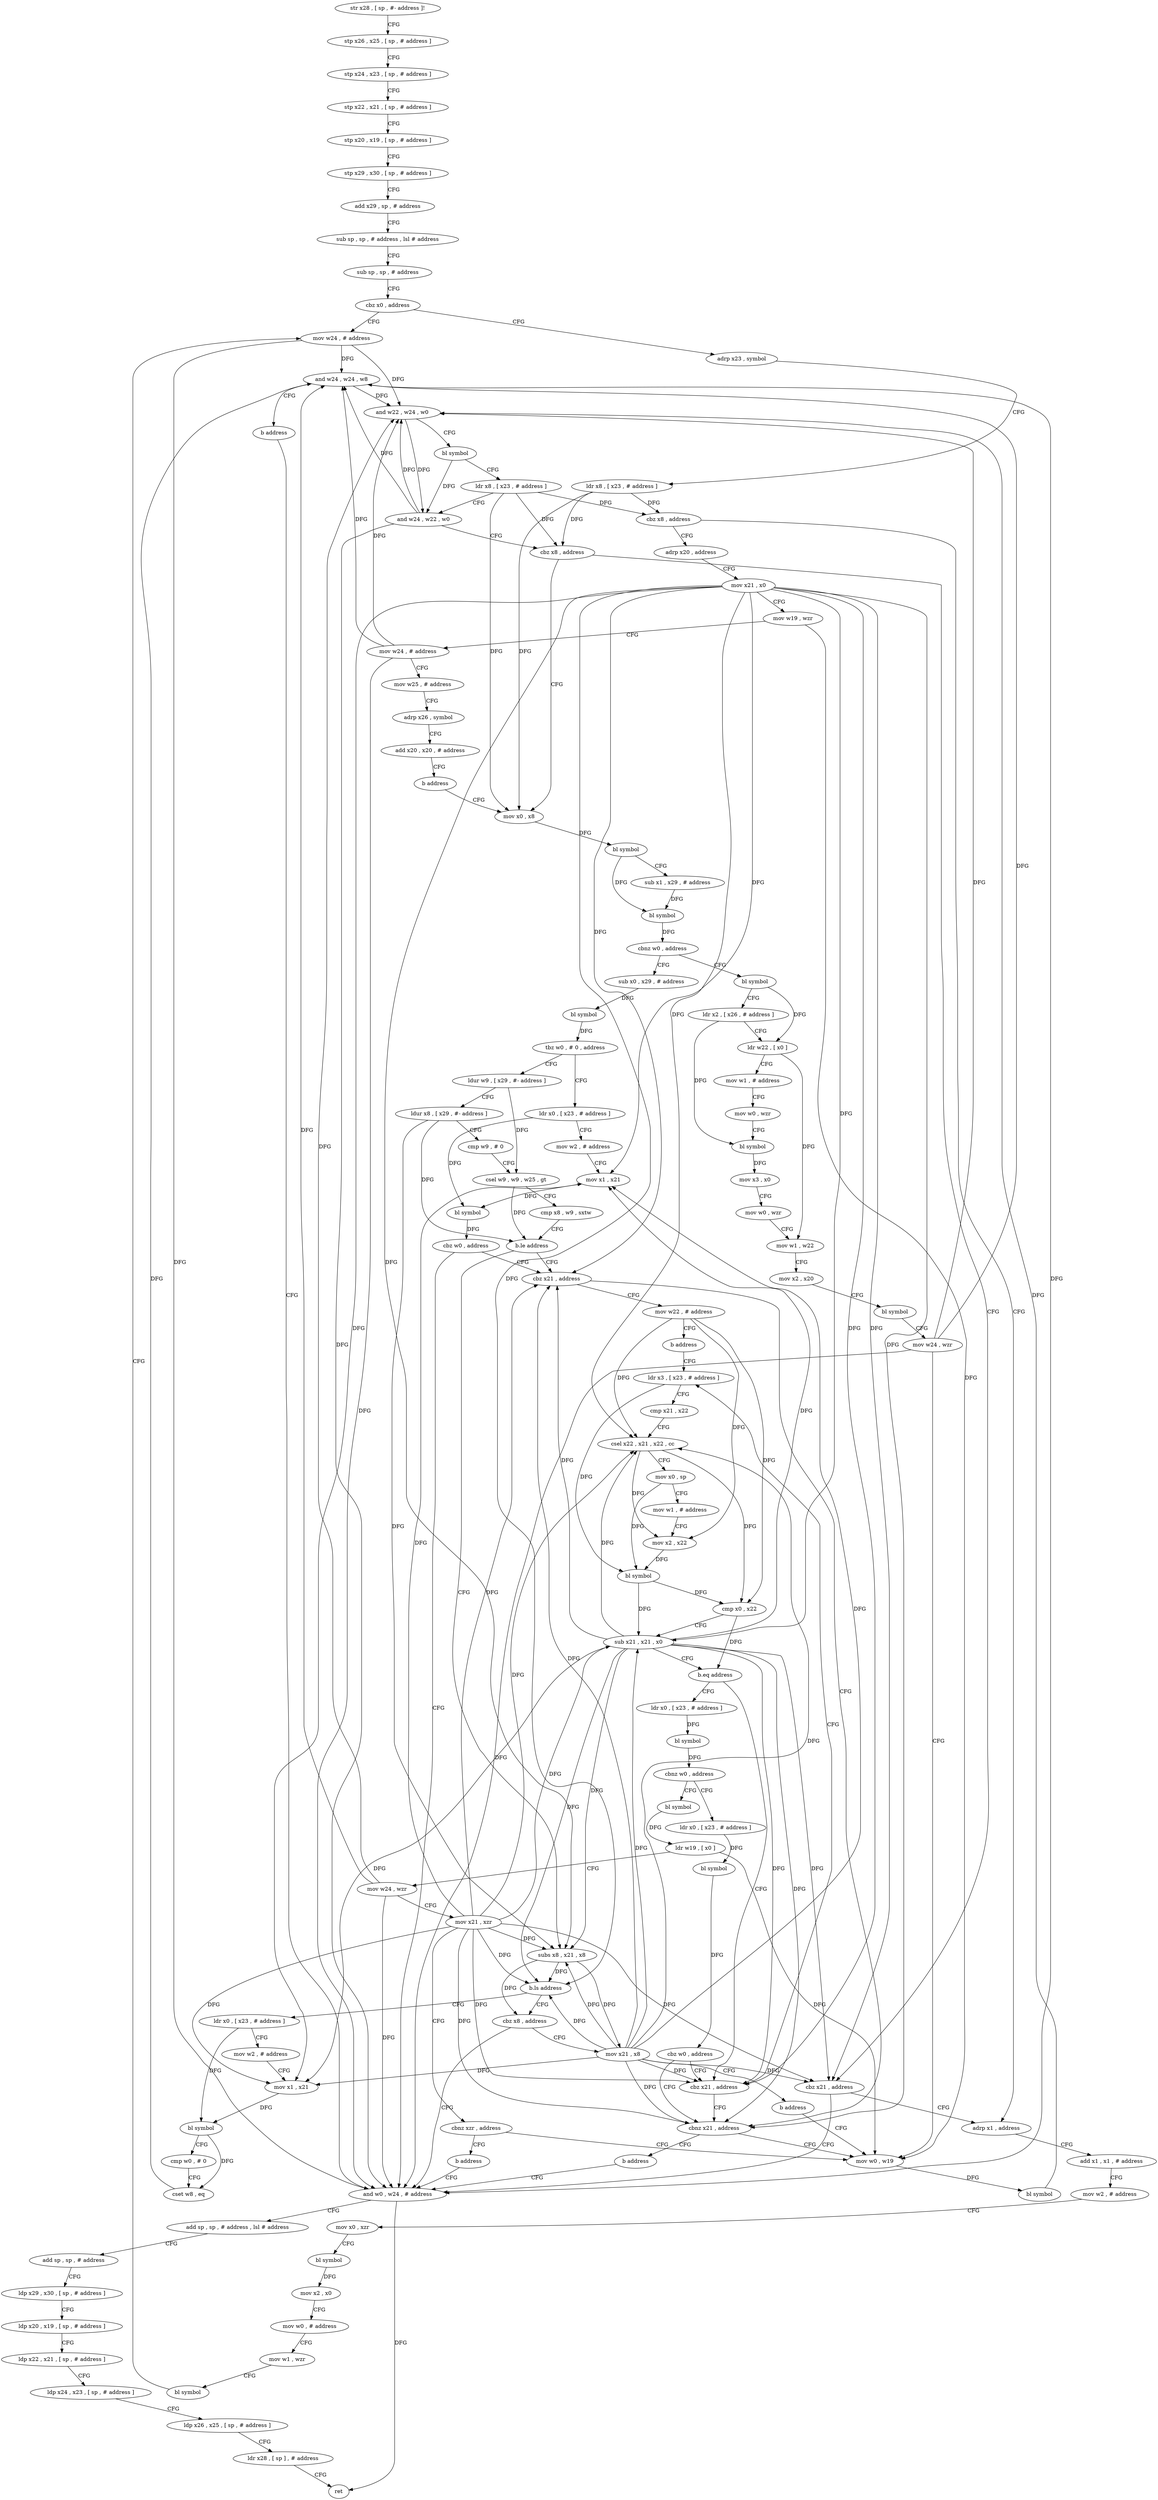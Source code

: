 digraph "func" {
"4205508" [label = "str x28 , [ sp , #- address ]!" ]
"4205512" [label = "stp x26 , x25 , [ sp , # address ]" ]
"4205516" [label = "stp x24 , x23 , [ sp , # address ]" ]
"4205520" [label = "stp x22 , x21 , [ sp , # address ]" ]
"4205524" [label = "stp x20 , x19 , [ sp , # address ]" ]
"4205528" [label = "stp x29 , x30 , [ sp , # address ]" ]
"4205532" [label = "add x29 , sp , # address" ]
"4205536" [label = "sub sp , sp , # address , lsl # address" ]
"4205540" [label = "sub sp , sp , # address" ]
"4205544" [label = "cbz x0 , address" ]
"4205916" [label = "mov w24 , # address" ]
"4205548" [label = "adrp x23 , symbol" ]
"4205920" [label = "and w0 , w24 , # address" ]
"4205552" [label = "ldr x8 , [ x23 , # address ]" ]
"4205556" [label = "cbz x8 , address" ]
"4205880" [label = "adrp x1 , address" ]
"4205560" [label = "adrp x20 , address" ]
"4205884" [label = "add x1 , x1 , # address" ]
"4205888" [label = "mov w2 , # address" ]
"4205892" [label = "mov x0 , xzr" ]
"4205896" [label = "bl symbol" ]
"4205900" [label = "mov x2 , x0" ]
"4205904" [label = "mov w0 , # address" ]
"4205908" [label = "mov w1 , wzr" ]
"4205912" [label = "bl symbol" ]
"4205564" [label = "mov x21 , x0" ]
"4205568" [label = "mov w19 , wzr" ]
"4205572" [label = "mov w24 , # address" ]
"4205576" [label = "mov w25 , # address" ]
"4205580" [label = "adrp x26 , symbol" ]
"4205584" [label = "add x20 , x20 , # address" ]
"4205588" [label = "b address" ]
"4205668" [label = "mov x0 , x8" ]
"4205672" [label = "bl symbol" ]
"4205676" [label = "sub x1 , x29 , # address" ]
"4205680" [label = "bl symbol" ]
"4205684" [label = "cbnz w0 , address" ]
"4205592" [label = "bl symbol" ]
"4205688" [label = "sub x0 , x29 , # address" ]
"4205596" [label = "ldr x2 , [ x26 , # address ]" ]
"4205600" [label = "ldr w22 , [ x0 ]" ]
"4205604" [label = "mov w1 , # address" ]
"4205608" [label = "mov w0 , wzr" ]
"4205612" [label = "bl symbol" ]
"4205616" [label = "mov x3 , x0" ]
"4205620" [label = "mov w0 , wzr" ]
"4205624" [label = "mov w1 , w22" ]
"4205628" [label = "mov x2 , x20" ]
"4205632" [label = "bl symbol" ]
"4205636" [label = "mov w24 , wzr" ]
"4205640" [label = "mov w0 , w19" ]
"4205692" [label = "bl symbol" ]
"4205696" [label = "tbz w0 , # 0 , address" ]
"4205744" [label = "ldr x0 , [ x23 , # address ]" ]
"4205700" [label = "ldur w9 , [ x29 , #- address ]" ]
"4205876" [label = "cbz x21 , address" ]
"4205748" [label = "mov w2 , # address" ]
"4205752" [label = "mov x1 , x21" ]
"4205756" [label = "bl symbol" ]
"4205760" [label = "cbz w0 , address" ]
"4205764" [label = "cbz x21 , address" ]
"4205704" [label = "ldur x8 , [ x29 , #- address ]" ]
"4205708" [label = "cmp w9 , # 0" ]
"4205712" [label = "csel w9 , w9 , w25 , gt" ]
"4205716" [label = "cmp x8 , w9 , sxtw" ]
"4205720" [label = "b.le address" ]
"4205724" [label = "subs x8 , x21 , x8" ]
"4205924" [label = "add sp , sp , # address , lsl # address" ]
"4205928" [label = "add sp , sp , # address" ]
"4205932" [label = "ldp x29 , x30 , [ sp , # address ]" ]
"4205936" [label = "ldp x20 , x19 , [ sp , # address ]" ]
"4205940" [label = "ldp x22 , x21 , [ sp , # address ]" ]
"4205944" [label = "ldp x24 , x23 , [ sp , # address ]" ]
"4205948" [label = "ldp x26 , x25 , [ sp , # address ]" ]
"4205952" [label = "ldr x28 , [ sp ] , # address" ]
"4205956" [label = "ret" ]
"4205844" [label = "cbnz x21 , address" ]
"4205768" [label = "mov w22 , # address" ]
"4205728" [label = "b.ls address" ]
"4205960" [label = "ldr x0 , [ x23 , # address ]" ]
"4205732" [label = "cbz x8 , address" ]
"4205848" [label = "b address" ]
"4205772" [label = "b address" ]
"4205780" [label = "ldr x3 , [ x23 , # address ]" ]
"4205964" [label = "mov w2 , # address" ]
"4205968" [label = "mov x1 , x21" ]
"4205972" [label = "bl symbol" ]
"4205976" [label = "cmp w0 , # 0" ]
"4205980" [label = "cset w8 , eq" ]
"4205984" [label = "and w24 , w24 , w8" ]
"4205988" [label = "b address" ]
"4205736" [label = "mov x21 , x8" ]
"4205644" [label = "bl symbol" ]
"4205648" [label = "and w22 , w24 , w0" ]
"4205652" [label = "bl symbol" ]
"4205656" [label = "ldr x8 , [ x23 , # address ]" ]
"4205660" [label = "and w24 , w22 , w0" ]
"4205664" [label = "cbz x8 , address" ]
"4205784" [label = "cmp x21 , x22" ]
"4205788" [label = "csel x22 , x21 , x22 , cc" ]
"4205792" [label = "mov x0 , sp" ]
"4205796" [label = "mov w1 , # address" ]
"4205800" [label = "mov x2 , x22" ]
"4205804" [label = "bl symbol" ]
"4205808" [label = "cmp x0 , x22" ]
"4205812" [label = "sub x21 , x21 , x0" ]
"4205816" [label = "b.eq address" ]
"4205776" [label = "cbz x21 , address" ]
"4205820" [label = "ldr x0 , [ x23 , # address ]" ]
"4205740" [label = "b address" ]
"4205824" [label = "bl symbol" ]
"4205828" [label = "cbnz w0 , address" ]
"4205852" [label = "bl symbol" ]
"4205832" [label = "ldr x0 , [ x23 , # address ]" ]
"4205856" [label = "ldr w19 , [ x0 ]" ]
"4205860" [label = "mov w24 , wzr" ]
"4205864" [label = "mov x21 , xzr" ]
"4205868" [label = "cbnz xzr , address" ]
"4205872" [label = "b address" ]
"4205836" [label = "bl symbol" ]
"4205840" [label = "cbz w0 , address" ]
"4205508" -> "4205512" [ label = "CFG" ]
"4205512" -> "4205516" [ label = "CFG" ]
"4205516" -> "4205520" [ label = "CFG" ]
"4205520" -> "4205524" [ label = "CFG" ]
"4205524" -> "4205528" [ label = "CFG" ]
"4205528" -> "4205532" [ label = "CFG" ]
"4205532" -> "4205536" [ label = "CFG" ]
"4205536" -> "4205540" [ label = "CFG" ]
"4205540" -> "4205544" [ label = "CFG" ]
"4205544" -> "4205916" [ label = "CFG" ]
"4205544" -> "4205548" [ label = "CFG" ]
"4205916" -> "4205920" [ label = "DFG" ]
"4205916" -> "4205648" [ label = "DFG" ]
"4205916" -> "4205984" [ label = "DFG" ]
"4205548" -> "4205552" [ label = "CFG" ]
"4205920" -> "4205924" [ label = "CFG" ]
"4205920" -> "4205956" [ label = "DFG" ]
"4205552" -> "4205556" [ label = "DFG" ]
"4205552" -> "4205668" [ label = "DFG" ]
"4205552" -> "4205664" [ label = "DFG" ]
"4205556" -> "4205880" [ label = "CFG" ]
"4205556" -> "4205560" [ label = "CFG" ]
"4205880" -> "4205884" [ label = "CFG" ]
"4205560" -> "4205564" [ label = "CFG" ]
"4205884" -> "4205888" [ label = "CFG" ]
"4205888" -> "4205892" [ label = "CFG" ]
"4205892" -> "4205896" [ label = "CFG" ]
"4205896" -> "4205900" [ label = "DFG" ]
"4205900" -> "4205904" [ label = "CFG" ]
"4205904" -> "4205908" [ label = "CFG" ]
"4205908" -> "4205912" [ label = "CFG" ]
"4205912" -> "4205916" [ label = "CFG" ]
"4205564" -> "4205568" [ label = "CFG" ]
"4205564" -> "4205752" [ label = "DFG" ]
"4205564" -> "4205876" [ label = "DFG" ]
"4205564" -> "4205764" [ label = "DFG" ]
"4205564" -> "4205844" [ label = "DFG" ]
"4205564" -> "4205788" [ label = "DFG" ]
"4205564" -> "4205724" [ label = "DFG" ]
"4205564" -> "4205728" [ label = "DFG" ]
"4205564" -> "4205968" [ label = "DFG" ]
"4205564" -> "4205812" [ label = "DFG" ]
"4205564" -> "4205776" [ label = "DFG" ]
"4205568" -> "4205572" [ label = "CFG" ]
"4205568" -> "4205640" [ label = "DFG" ]
"4205572" -> "4205576" [ label = "CFG" ]
"4205572" -> "4205920" [ label = "DFG" ]
"4205572" -> "4205648" [ label = "DFG" ]
"4205572" -> "4205984" [ label = "DFG" ]
"4205576" -> "4205580" [ label = "CFG" ]
"4205580" -> "4205584" [ label = "CFG" ]
"4205584" -> "4205588" [ label = "CFG" ]
"4205588" -> "4205668" [ label = "CFG" ]
"4205668" -> "4205672" [ label = "DFG" ]
"4205672" -> "4205676" [ label = "CFG" ]
"4205672" -> "4205680" [ label = "DFG" ]
"4205676" -> "4205680" [ label = "DFG" ]
"4205680" -> "4205684" [ label = "DFG" ]
"4205684" -> "4205592" [ label = "CFG" ]
"4205684" -> "4205688" [ label = "CFG" ]
"4205592" -> "4205596" [ label = "CFG" ]
"4205592" -> "4205600" [ label = "DFG" ]
"4205688" -> "4205692" [ label = "DFG" ]
"4205596" -> "4205600" [ label = "CFG" ]
"4205596" -> "4205612" [ label = "DFG" ]
"4205600" -> "4205604" [ label = "CFG" ]
"4205600" -> "4205624" [ label = "DFG" ]
"4205604" -> "4205608" [ label = "CFG" ]
"4205608" -> "4205612" [ label = "CFG" ]
"4205612" -> "4205616" [ label = "DFG" ]
"4205616" -> "4205620" [ label = "CFG" ]
"4205620" -> "4205624" [ label = "CFG" ]
"4205624" -> "4205628" [ label = "CFG" ]
"4205628" -> "4205632" [ label = "CFG" ]
"4205632" -> "4205636" [ label = "CFG" ]
"4205636" -> "4205640" [ label = "CFG" ]
"4205636" -> "4205920" [ label = "DFG" ]
"4205636" -> "4205648" [ label = "DFG" ]
"4205636" -> "4205984" [ label = "DFG" ]
"4205640" -> "4205644" [ label = "DFG" ]
"4205692" -> "4205696" [ label = "DFG" ]
"4205696" -> "4205744" [ label = "CFG" ]
"4205696" -> "4205700" [ label = "CFG" ]
"4205744" -> "4205748" [ label = "CFG" ]
"4205744" -> "4205756" [ label = "DFG" ]
"4205700" -> "4205704" [ label = "CFG" ]
"4205700" -> "4205712" [ label = "DFG" ]
"4205876" -> "4205920" [ label = "CFG" ]
"4205876" -> "4205880" [ label = "CFG" ]
"4205748" -> "4205752" [ label = "CFG" ]
"4205752" -> "4205756" [ label = "DFG" ]
"4205756" -> "4205760" [ label = "DFG" ]
"4205760" -> "4205920" [ label = "CFG" ]
"4205760" -> "4205764" [ label = "CFG" ]
"4205764" -> "4205844" [ label = "CFG" ]
"4205764" -> "4205768" [ label = "CFG" ]
"4205704" -> "4205708" [ label = "CFG" ]
"4205704" -> "4205720" [ label = "DFG" ]
"4205704" -> "4205724" [ label = "DFG" ]
"4205708" -> "4205712" [ label = "CFG" ]
"4205712" -> "4205716" [ label = "CFG" ]
"4205712" -> "4205720" [ label = "DFG" ]
"4205716" -> "4205720" [ label = "CFG" ]
"4205720" -> "4205764" [ label = "CFG" ]
"4205720" -> "4205724" [ label = "CFG" ]
"4205724" -> "4205728" [ label = "DFG" ]
"4205724" -> "4205732" [ label = "DFG" ]
"4205724" -> "4205736" [ label = "DFG" ]
"4205924" -> "4205928" [ label = "CFG" ]
"4205928" -> "4205932" [ label = "CFG" ]
"4205932" -> "4205936" [ label = "CFG" ]
"4205936" -> "4205940" [ label = "CFG" ]
"4205940" -> "4205944" [ label = "CFG" ]
"4205944" -> "4205948" [ label = "CFG" ]
"4205948" -> "4205952" [ label = "CFG" ]
"4205952" -> "4205956" [ label = "CFG" ]
"4205844" -> "4205640" [ label = "CFG" ]
"4205844" -> "4205848" [ label = "CFG" ]
"4205768" -> "4205772" [ label = "CFG" ]
"4205768" -> "4205788" [ label = "DFG" ]
"4205768" -> "4205800" [ label = "DFG" ]
"4205768" -> "4205808" [ label = "DFG" ]
"4205728" -> "4205960" [ label = "CFG" ]
"4205728" -> "4205732" [ label = "CFG" ]
"4205960" -> "4205964" [ label = "CFG" ]
"4205960" -> "4205972" [ label = "DFG" ]
"4205732" -> "4205920" [ label = "CFG" ]
"4205732" -> "4205736" [ label = "CFG" ]
"4205848" -> "4205920" [ label = "CFG" ]
"4205772" -> "4205780" [ label = "CFG" ]
"4205780" -> "4205784" [ label = "CFG" ]
"4205780" -> "4205804" [ label = "DFG" ]
"4205964" -> "4205968" [ label = "CFG" ]
"4205968" -> "4205972" [ label = "DFG" ]
"4205972" -> "4205976" [ label = "CFG" ]
"4205972" -> "4205980" [ label = "DFG" ]
"4205976" -> "4205980" [ label = "CFG" ]
"4205980" -> "4205984" [ label = "DFG" ]
"4205984" -> "4205988" [ label = "CFG" ]
"4205984" -> "4205920" [ label = "DFG" ]
"4205984" -> "4205648" [ label = "DFG" ]
"4205988" -> "4205920" [ label = "CFG" ]
"4205736" -> "4205740" [ label = "CFG" ]
"4205736" -> "4205752" [ label = "DFG" ]
"4205736" -> "4205876" [ label = "DFG" ]
"4205736" -> "4205764" [ label = "DFG" ]
"4205736" -> "4205844" [ label = "DFG" ]
"4205736" -> "4205788" [ label = "DFG" ]
"4205736" -> "4205968" [ label = "DFG" ]
"4205736" -> "4205724" [ label = "DFG" ]
"4205736" -> "4205728" [ label = "DFG" ]
"4205736" -> "4205812" [ label = "DFG" ]
"4205736" -> "4205776" [ label = "DFG" ]
"4205644" -> "4205648" [ label = "DFG" ]
"4205648" -> "4205652" [ label = "CFG" ]
"4205648" -> "4205660" [ label = "DFG" ]
"4205652" -> "4205656" [ label = "CFG" ]
"4205652" -> "4205660" [ label = "DFG" ]
"4205656" -> "4205660" [ label = "CFG" ]
"4205656" -> "4205556" [ label = "DFG" ]
"4205656" -> "4205668" [ label = "DFG" ]
"4205656" -> "4205664" [ label = "DFG" ]
"4205660" -> "4205664" [ label = "CFG" ]
"4205660" -> "4205920" [ label = "DFG" ]
"4205660" -> "4205648" [ label = "DFG" ]
"4205660" -> "4205984" [ label = "DFG" ]
"4205664" -> "4205876" [ label = "CFG" ]
"4205664" -> "4205668" [ label = "CFG" ]
"4205784" -> "4205788" [ label = "CFG" ]
"4205788" -> "4205792" [ label = "CFG" ]
"4205788" -> "4205800" [ label = "DFG" ]
"4205788" -> "4205808" [ label = "DFG" ]
"4205792" -> "4205796" [ label = "CFG" ]
"4205792" -> "4205804" [ label = "DFG" ]
"4205796" -> "4205800" [ label = "CFG" ]
"4205800" -> "4205804" [ label = "DFG" ]
"4205804" -> "4205808" [ label = "DFG" ]
"4205804" -> "4205812" [ label = "DFG" ]
"4205808" -> "4205812" [ label = "CFG" ]
"4205808" -> "4205816" [ label = "DFG" ]
"4205812" -> "4205816" [ label = "CFG" ]
"4205812" -> "4205752" [ label = "DFG" ]
"4205812" -> "4205876" [ label = "DFG" ]
"4205812" -> "4205764" [ label = "DFG" ]
"4205812" -> "4205844" [ label = "DFG" ]
"4205812" -> "4205788" [ label = "DFG" ]
"4205812" -> "4205968" [ label = "DFG" ]
"4205812" -> "4205724" [ label = "DFG" ]
"4205812" -> "4205728" [ label = "DFG" ]
"4205812" -> "4205776" [ label = "DFG" ]
"4205816" -> "4205776" [ label = "CFG" ]
"4205816" -> "4205820" [ label = "CFG" ]
"4205776" -> "4205844" [ label = "CFG" ]
"4205776" -> "4205780" [ label = "CFG" ]
"4205820" -> "4205824" [ label = "DFG" ]
"4205740" -> "4205640" [ label = "CFG" ]
"4205824" -> "4205828" [ label = "DFG" ]
"4205828" -> "4205852" [ label = "CFG" ]
"4205828" -> "4205832" [ label = "CFG" ]
"4205852" -> "4205856" [ label = "DFG" ]
"4205832" -> "4205836" [ label = "DFG" ]
"4205856" -> "4205860" [ label = "CFG" ]
"4205856" -> "4205640" [ label = "DFG" ]
"4205860" -> "4205864" [ label = "CFG" ]
"4205860" -> "4205920" [ label = "DFG" ]
"4205860" -> "4205648" [ label = "DFG" ]
"4205860" -> "4205984" [ label = "DFG" ]
"4205864" -> "4205868" [ label = "CFG" ]
"4205864" -> "4205752" [ label = "DFG" ]
"4205864" -> "4205876" [ label = "DFG" ]
"4205864" -> "4205764" [ label = "DFG" ]
"4205864" -> "4205844" [ label = "DFG" ]
"4205864" -> "4205788" [ label = "DFG" ]
"4205864" -> "4205968" [ label = "DFG" ]
"4205864" -> "4205776" [ label = "DFG" ]
"4205864" -> "4205724" [ label = "DFG" ]
"4205864" -> "4205728" [ label = "DFG" ]
"4205864" -> "4205812" [ label = "DFG" ]
"4205868" -> "4205640" [ label = "CFG" ]
"4205868" -> "4205872" [ label = "CFG" ]
"4205872" -> "4205920" [ label = "CFG" ]
"4205836" -> "4205840" [ label = "DFG" ]
"4205840" -> "4205776" [ label = "CFG" ]
"4205840" -> "4205844" [ label = "CFG" ]
}
